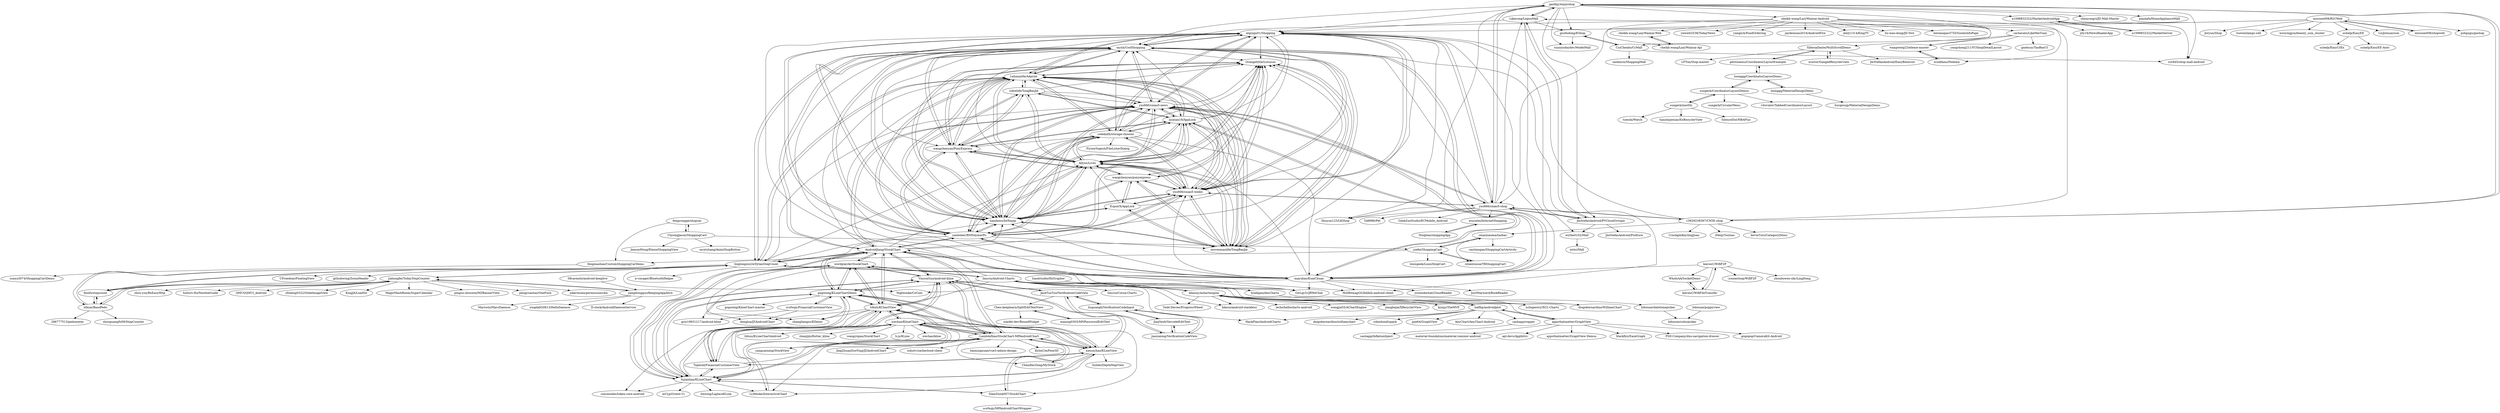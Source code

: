 digraph G {
"gaolhjy/enjoyshop" -> "Likeyong/LegouMall"
"gaolhjy/enjoyshop" -> "myxh/CoolShopping"
"gaolhjy/enjoyshop" -> "CuiChenbo/CcMall"
"gaolhjy/enjoyshop" -> "yxs666/cniao5-shop"
"gaolhjy/enjoyshop" -> "15829238397/CN5E-shop"
"gaolhjy/enjoyshop" -> "atguigu01/Shopping"
"gaolhjy/enjoyshop" -> "zss945/shop-mall-android"
"gaolhjy/enjoyshop" -> "sunnnydaydev/ModelMall"
"gaolhjy/enjoyshop" -> "a1098832322/MarketAndroidApp"
"gaolhjy/enjoyshop" -> "JmStefanAndroid/PVCloudGroupn"
"gaolhjy/enjoyshop" -> "Shuyun123/LKShop" ["e"=1]
"gaolhjy/enjoyshop" -> "chenyongci/JD-Mall-Master" ["e"=1]
"gaolhjy/enjoyshop" -> "pandafa/HomeApplianceMall"
"gaolhjy/enjoyshop" -> "cheikh-wang/LazyWaimai-Android"
"gaolhjy/enjoyshop" -> "guofudong/EShop"
"jiahongfei/TodayStepCounter" -> "linglongxin24/DylanStepCount"
"jiahongfei/TodayStepCounter" -> "finnfu/stepcount"
"jiahongfei/TodayStepCounter" -> "xfmax/BasePedo"
"jiahongfei/TodayStepCounter" -> "pengyuantao/OnePush" ["e"=1]
"jiahongfei/TodayStepCounter" -> "jiangdongguo/KeepingAppAlive"
"jiahongfei/TodayStepCounter" -> "jokermonn/permissions4m" ["e"=1]
"jiahongfei/TodayStepCounter" -> "zhou-you/RxEasyHttp" ["e"=1]
"jiahongfei/TodayStepCounter" -> "huburt-Hu/NewbieGuide" ["e"=1]
"jiahongfei/TodayStepCounter" -> "QMUI/QMUI_Android" ["e"=1]
"jiahongfei/TodayStepCounter" -> "sfsheng0322/GlideImageView" ["e"=1]
"jiahongfei/TodayStepCounter" -> "KingJA/LoadSir" ["e"=1]
"jiahongfei/TodayStepCounter" -> "MagicMashRoom/SuperCalendar" ["e"=1]
"jiahongfei/TodayStepCounter" -> "pinguo-zhouwei/MZBannerView" ["e"=1]
"loonggg/MaterialDesignDemo" -> "loonggg/CoordinatorLayoutDemo"
"loonggg/MaterialDesignDemo" -> "burgessjp/MaterialDesignDemo" ["e"=1]
"ChyengJason/ShoppingCart" -> "fengyongge/shopcar"
"ChyengJason/ShoppingCart" -> "mcxtzhang/AnimShopButton" ["e"=1]
"ChyengJason/ShoppingCart" -> "JeasonWong/ElemeShoppingView" ["e"=1]
"ChyengJason/ShoppingCart" -> "joefei/ShoppingCart"
"myxh/CoolShopping" -> "yxs666/cniao5-news"
"myxh/CoolShopping" -> "atguigu01/Shopping"
"myxh/CoolShopping" -> "mayubao/KuaiChuan"
"myxh/CoolShopping" -> "LehmanHe/A4print"
"myxh/CoolShopping" -> "yxs666/cniao5-weibo"
"myxh/CoolShopping" -> "yanbober/RNPolymerPo"
"myxh/CoolShopping" -> "movexmanlife/TongBanJie"
"myxh/CoolShopping" -> "tiandawu/IotXmpp"
"myxh/CoolShopping" -> "HotBitmapGG/bilibili-android-client" ["e"=1]
"myxh/CoolShopping" -> "Allyns/Lives"
"myxh/CoolShopping" -> "GitLqr/LQRWeChat" ["e"=1]
"myxh/CoolShopping" -> "AndroidJiang/StockChart"
"myxh/CoolShopping" -> "wangchenyan/PonyExpress"
"myxh/CoolShopping" -> "linglongxin24/DylanStepCount"
"myxh/CoolShopping" -> "Orangelittle/Liwusuo"
"VinsonGuo/android-kline" -> "gogooing/KLineChartDemo"
"VinsonGuo/android-kline" -> "tifezh/KChartView"
"VinsonGuo/android-kline" -> "LambdaXiao/StockChart-MPAndroidChart"
"VinsonGuo/android-kline" -> "xiesuichao/KLineView"
"VinsonGuo/android-kline" -> "fujianlian/KLineChart"
"VinsonGuo/android-kline" -> "Tophold/FinancialCustomerView"
"VinsonGuo/android-kline" -> "wordplat/ikvStockChart"
"VinsonGuo/android-kline" -> "AndroidJiang/StockChart"
"VinsonGuo/android-kline" -> "JackTuoTuo/VerificationCodeView"
"ddanny/achartengine" -> "limccn/Android-Charts"
"ddanny/achartengine" -> "kymjs/TheMVP" ["e"=1]
"ddanny/achartengine" -> "halfhp/androidplot"
"ddanny/achartengine" -> "kikoso/android-stackblur" ["e"=1]
"ddanny/achartengine" -> "xcltapestry/XCL-Charts" ["e"=1]
"ddanny/achartengine" -> "lecho/hellocharts-android" ["e"=1]
"ddanny/achartengine" -> "diogobernardino/WilliamChart" ["e"=1]
"ddanny/achartengine" -> "Todd-Davies/ProgressWheel" ["e"=1]
"ddanny/achartengine" -> "wangjia55/AChartEngine"
"ddanny/achartengine" -> "jianghejie/XRecyclerView" ["e"=1]
"joefei/ShoppingCart" -> "zilianliuxue/TBShoppingCart"
"joefei/ShoppingCart" -> "cmazxiaoma/taobao"
"joefei/ShoppingCart" -> "louisgeek/LouisShopCart"
"joefei/ShoppingCart" -> "fengmaolian/CustomShoppingCarDemo"
"limccn/Android-Charts" -> "HackPlan/AndroidCharts" ["e"=1]
"limccn/Android-Charts" -> "ddanny/achartengine"
"limccn/Android-Charts" -> "xcltapestry/XCL-Charts" ["e"=1]
"limccn/Android-Charts" -> "AndroidJiang/StockChart"
"limccn/Android-Charts" -> "wordplat/ikvStockChart"
"limccn/Android-Charts" -> "Todd-Davies/ProgressWheel" ["e"=1]
"limccn/Android-Charts" -> "limccn/Cocoa-Charts" ["e"=1]
"limccn/Android-Charts" -> "bradipao/desCharts"
"limccn/Android-Charts" -> "tifezh/KChartView"
"limccn/Android-Charts" -> "kikoso/android-stackblur" ["e"=1]
"limccn/Android-Charts" -> "diogobernardino/WilliamChart" ["e"=1]
"limccn/Android-Charts" -> "gogooing/KLineChartDemo"
"wordplat/ikvStockChart" -> "gogooing/KLineChartDemo"
"wordplat/ikvStockChart" -> "tifezh/KChartView"
"wordplat/ikvStockChart" -> "VinsonGuo/android-kline"
"wordplat/ikvStockChart" -> "fujianlian/KLineChart"
"wordplat/ikvStockChart" -> "zhangliangzs/KDemo"
"wordplat/ikvStockChart" -> "donglua/JZAndroidChart" ["e"=1]
"wordplat/ikvStockChart" -> "AndroidJiang/StockChart"
"wordplat/ikvStockChart" -> "limccn/Android-Charts"
"yxs666/cniao5-news" -> "yxs666/cniao5-weibo"
"yxs666/cniao5-news" -> "myxh/CoolShopping"
"yxs666/cniao5-news" -> "LehmanHe/A4print"
"yxs666/cniao5-news" -> "tiandawu/IotXmpp"
"yxs666/cniao5-news" -> "Allyns/Lives"
"yxs666/cniao5-news" -> "movexmanlife/TongBanJie"
"yxs666/cniao5-news" -> "Orangelittle/Liwusuo"
"yxs666/cniao5-news" -> "yanbober/RNPolymerPo"
"yxs666/cniao5-news" -> "mayubao/KuaiChuan"
"yxs666/cniao5-news" -> "atguigu01/Shopping"
"yxs666/cniao5-news" -> "wangchenyan/PonyExpress"
"yxs666/cniao5-news" -> "codekidX/storage-chooser"
"yxs666/cniao5-news" -> "yxs666/cniao5-shop"
"yxs666/cniao5-news" -> "AndroidJiang/StockChart"
"yxs666/cniao5-news" -> "lizixian18/AppLock"
"yxs666/cniao5-weibo" -> "yxs666/cniao5-news"
"yxs666/cniao5-weibo" -> "tiandawu/IotXmpp"
"yxs666/cniao5-weibo" -> "Allyns/Lives"
"yxs666/cniao5-weibo" -> "Orangelittle/Liwusuo"
"yxs666/cniao5-weibo" -> "LehmanHe/A4print"
"yxs666/cniao5-weibo" -> "movexmanlife/TongBanJie"
"yxs666/cniao5-weibo" -> "yxs666/cniao5-shop"
"yxs666/cniao5-weibo" -> "wangchenyan/PonyExpress"
"yxs666/cniao5-weibo" -> "wangchenyan/ponyexpress"
"yxs666/cniao5-weibo" -> "yanbober/RNPolymerPo"
"yxs666/cniao5-weibo" -> "myxh/CoolShopping"
"yxs666/cniao5-weibo" -> "lizixian18/AppLock"
"yxs666/cniao5-weibo" -> "codekidX/storage-chooser"
"yxs666/cniao5-weibo" -> "atguigu01/Shopping"
"yxs666/cniao5-weibo" -> "EspoirX/AppLock"
"yanbober/RNPolymerPo" -> "LehmanHe/A4print"
"yanbober/RNPolymerPo" -> "yxs666/cniao5-news"
"yanbober/RNPolymerPo" -> "tiandawu/IotXmpp"
"yanbober/RNPolymerPo" -> "Allyns/Lives"
"yanbober/RNPolymerPo" -> "yxs666/cniao5-weibo"
"yanbober/RNPolymerPo" -> "myxh/CoolShopping"
"yanbober/RNPolymerPo" -> "Orangelittle/Liwusuo"
"yanbober/RNPolymerPo" -> "mayubao/KuaiChuan"
"yanbober/RNPolymerPo" -> "movexmanlife/TongBanJie"
"yanbober/RNPolymerPo" -> "wangchenyan/PonyExpress"
"yanbober/RNPolymerPo" -> "codekidX/storage-chooser"
"yanbober/RNPolymerPo" -> "lizixian18/AppLock"
"yanbober/RNPolymerPo" -> "AndroidJiang/StockChart"
"yanbober/RNPolymerPo" -> "linglongxin24/DylanStepCount"
"yanbober/RNPolymerPo" -> "atguigu01/Shopping"
"08carmelo/android-keeplive" -> "jiangdongguo/KeepingAppAlive"
"sungerk/meiShi" -> "SilenceDut/NBAPlus" ["e"=1]
"sungerk/meiShi" -> "sungerk/CoordinatorLayoutDemos"
"sungerk/meiShi" -> "tuesda/Watch" ["e"=1]
"sungerk/meiShi" -> "tianzhijiexian/ExRecyclerView" ["e"=1]
"Tophold/FinancialCustomerView" -> "VinsonGuo/android-kline"
"Tophold/FinancialCustomerView" -> "xiesuichao/KLineView"
"Tophold/FinancialCustomerView" -> "fujianlian/KLineChart"
"Tophold/FinancialCustomerView" -> "tifezh/KChartView"
"Tophold/FinancialCustomerView" -> "LambdaXiao/StockChart-MPAndroidChart"
"Tophold/FinancialCustomerView" -> "gogooing/KLineChartDemo"
"atguigu01/Shopping" -> "myxh/CoolShopping"
"atguigu01/Shopping" -> "yxs666/cniao5-news"
"atguigu01/Shopping" -> "LehmanHe/A4print"
"atguigu01/Shopping" -> "tiandawu/IotXmpp"
"atguigu01/Shopping" -> "Allyns/Lives"
"atguigu01/Shopping" -> "yxs666/cniao5-weibo"
"atguigu01/Shopping" -> "Orangelittle/Liwusuo"
"atguigu01/Shopping" -> "movexmanlife/TongBanJie"
"atguigu01/Shopping" -> "yanbober/RNPolymerPo"
"atguigu01/Shopping" -> "wangchenyan/PonyExpress"
"atguigu01/Shopping" -> "mayubao/KuaiChuan"
"atguigu01/Shopping" -> "codekidX/storage-chooser"
"atguigu01/Shopping" -> "yxs666/cniao5-shop"
"atguigu01/Shopping" -> "GitLqr/LQRWeChat" ["e"=1]
"atguigu01/Shopping" -> "Shuyun123/LKShop" ["e"=1]
"yxs666/cniao5-shop" -> "yxs666/cniao5-weibo"
"yxs666/cniao5-shop" -> "yxs666/cniao5-news"
"yxs666/cniao5-shop" -> "Shuyun123/LKShop" ["e"=1]
"yxs666/cniao5-shop" -> "atguigu01/Shopping"
"yxs666/cniao5-shop" -> "JmStefanAndroid/PVCloudGroupn"
"yxs666/cniao5-shop" -> "myxh/CoolShopping"
"yxs666/cniao5-shop" -> "gaolhjy/enjoyshop"
"yxs666/cniao5-shop" -> "548986/Pet" ["e"=1]
"yxs666/cniao5-shop" -> "GeekZooStudio/ECMobile_Android" ["e"=1]
"yxs666/cniao5-shop" -> "wuyinlei/InternetShopping"
"yxs666/cniao5-shop" -> "15829238397/CN5E-shop"
"yxs666/cniao5-shop" -> "Likeyong/LegouMall"
"mayubao/KuaiChuan" -> "yxs666/cniao5-news"
"mayubao/KuaiChuan" -> "myxh/CoolShopping"
"mayubao/KuaiChuan" -> "linglongxin24/DylanStepCount"
"mayubao/KuaiChuan" -> "HotBitmapGG/bilibili-android-client" ["e"=1]
"mayubao/KuaiChuan" -> "yanbober/RNPolymerPo"
"mayubao/KuaiChuan" -> "GitLqr/LQRWeChat" ["e"=1]
"mayubao/KuaiChuan" -> "youlookwhat/CloudReader" ["e"=1]
"mayubao/KuaiChuan" -> "LehmanHe/A4print"
"mayubao/KuaiChuan" -> "tiandawu/IotXmpp"
"mayubao/KuaiChuan" -> "yxs666/cniao5-weibo"
"mayubao/KuaiChuan" -> "Nightonke/CoCoin" ["e"=1]
"mayubao/KuaiChuan" -> "Allyns/Lives"
"mayubao/KuaiChuan" -> "AndroidJiang/StockChart"
"mayubao/KuaiChuan" -> "lizixian18/AppLock"
"mayubao/KuaiChuan" -> "JustWayward/BookReader" ["e"=1]
"ushelp/EasyEE" -> "ushelp/EasyEE-Auto"
"ushelp/EasyEE" -> "ushelp/EasyUIEx"
"jiangdongguo/KeepingAppAlive" -> "xingda920813/HelloDaemon" ["e"=1]
"jiangdongguo/KeepingAppAlive" -> "jiahongfei/TodayStepCounter"
"jiangdongguo/KeepingAppAlive" -> "D-clock/AndroidDaemonService" ["e"=1]
"jiangdongguo/KeepingAppAlive" -> "Marswin/MarsDaemon" ["e"=1]
"tifezh/KChartView" -> "fujianlian/KLineChart"
"tifezh/KChartView" -> "VinsonGuo/android-kline"
"tifezh/KChartView" -> "AndroidJiang/StockChart"
"tifezh/KChartView" -> "gogooing/KLineChartDemo"
"tifezh/KChartView" -> "LambdaXiao/StockChart-MPAndroidChart"
"tifezh/KChartView" -> "xiesuichao/KLineView"
"tifezh/KChartView" -> "wordplat/ikvStockChart"
"tifezh/KChartView" -> "icechao/KlineChart"
"tifezh/KChartView" -> "donglua/JZAndroidChart" ["e"=1]
"tifezh/KChartView" -> "Tophold/FinancialCustomerView"
"tifezh/KChartView" -> "consenlabs/token-core-android" ["e"=1]
"tifezh/KChartView" -> "zhangliangzs/KDemo"
"xiesuichao/KLineView" -> "fujianlian/KLineChart"
"xiesuichao/KLineView" -> "LambdaXiao/StockChart-MPAndroidChart"
"xiesuichao/KLineView" -> "icechao/KlineChart"
"xiesuichao/KLineView" -> "VinsonGuo/android-kline"
"xiesuichao/KLineView" -> "tifezh/KChartView"
"xiesuichao/KLineView" -> "LLWenke/InteractiveChart"
"xiesuichao/KLineView" -> "gogooing/KLineChartDemo"
"xiesuichao/KLineView" -> "liulilei/DepthMapView"
"xiesuichao/KLineView" -> "Tophold/FinancialCustomerView"
"xiesuichao/KLineView" -> "ChandlerZeng/MyStock"
"SiberiaDante/MultiScrollDemo" -> "JmStefanAndroid/EasyBehavior" ["e"=1]
"SiberiaDante/MultiScrollDemo" -> "LPTim/Stop-master"
"SiberiaDante/MultiScrollDemo" -> "gdutxiaoxu/CoordinatorLayoutExample"
"SiberiaDante/MultiScrollDemo" -> "wustor/GangedRecyclerview"
"xfmax/BasePedo" -> "linglongxin24/DylanStepCount"
"xfmax/BasePedo" -> "jiahongfei/TodayStepCounter"
"xfmax/BasePedo" -> "finnfu/stepcount"
"xfmax/BasePedo" -> "zhouguangfu09/StepCounter" ["e"=1]
"xfmax/BasePedo" -> "296777513/pedometer" ["e"=1]
"linglongxin24/DylanStepCount" -> "jiahongfei/TodayStepCounter"
"linglongxin24/DylanStepCount" -> "xfmax/BasePedo"
"linglongxin24/DylanStepCount" -> "mayubao/KuaiChuan"
"linglongxin24/DylanStepCount" -> "myxh/CoolShopping"
"linglongxin24/DylanStepCount" -> "LehmanHe/A4print"
"linglongxin24/DylanStepCount" -> "yxs666/cniao5-news"
"linglongxin24/DylanStepCount" -> "GitLqr/LQRWeChat" ["e"=1]
"linglongxin24/DylanStepCount" -> "Nightonke/CoCoin" ["e"=1]
"linglongxin24/DylanStepCount" -> "a-voyager/BluetoothHelper" ["e"=1]
"linglongxin24/DylanStepCount" -> "finnfu/stepcount"
"linglongxin24/DylanStepCount" -> "HotBitmapGG/bilibili-android-client" ["e"=1]
"linglongxin24/DylanStepCount" -> "UFreedom/FloatingView" ["e"=1]
"linglongxin24/DylanStepCount" -> "githubwing/ZoomHeader" ["e"=1]
"linglongxin24/DylanStepCount" -> "AndroidJiang/StockChart"
"linglongxin24/DylanStepCount" -> "tiandawu/IotXmpp"
"LehmanHe/A4print" -> "tiandawu/IotXmpp"
"LehmanHe/A4print" -> "Orangelittle/Liwusuo"
"LehmanHe/A4print" -> "Allyns/Lives"
"LehmanHe/A4print" -> "yxs666/cniao5-weibo"
"LehmanHe/A4print" -> "movexmanlife/TongBanJie"
"LehmanHe/A4print" -> "wangchenyan/PonyExpress"
"LehmanHe/A4print" -> "yxs666/cniao5-news"
"LehmanHe/A4print" -> "yanbober/RNPolymerPo"
"LehmanHe/A4print" -> "robotlife/TongBanJie"
"LehmanHe/A4print" -> "myxh/CoolShopping"
"LehmanHe/A4print" -> "lizixian18/AppLock"
"LehmanHe/A4print" -> "wangchenyan/ponyexpress"
"LehmanHe/A4print" -> "codekidX/storage-chooser"
"LehmanHe/A4print" -> "atguigu01/Shopping"
"LehmanHe/A4print" -> "linglongxin24/DylanStepCount"
"Ninghan/shoppingApp" -> "wuyinlei/InternetShopping"
"fengmaolian/CustomShoppingCarDemo" -> "sunxu3074/ShoppingCartDemo"
"mission008/B2CWeb" -> "mission008/shopweb"
"mission008/B2CWeb" -> "atguigu01/Shopping"
"mission008/B2CWeb" -> "pzhgugu/goshop" ["e"=1]
"mission008/B2CWeb" -> "Joryun/Shop" ["e"=1]
"mission008/B2CWeb" -> "yxs666/cniao5-shop"
"mission008/B2CWeb" -> "luowei/lamps-sell"
"mission008/B2CWeb" -> "ushelp/EasyEE"
"mission008/B2CWeb" -> "wosyingjun/beauty_ssm_cluster" ["e"=1]
"mission008/B2CWeb" -> "LiuJishuai/ssm" ["e"=1]
"Likeyong/LegouMall" -> "wythe0102/Mall"
"Likeyong/LegouMall" -> "gaolhjy/enjoyshop"
"Likeyong/LegouMall" -> "JmStefanAndroid/PVCloudGroupn"
"Likeyong/LegouMall" -> "guofudong/EShop"
"Likeyong/LegouMall" -> "atguigu01/Shopping"
"wustor/GangedRecyclerview" -> "SiberiaDante/MultiScrollDemo"
"15829238397/CN5E-shop" -> "atguigu01/Shopping"
"15829238397/CN5E-shop" -> "gaolhjy/enjoyshop"
"15829238397/CN5E-shop" -> "yxs666/cniao5-shop"
"15829238397/CN5E-shop" -> "Likeyong/LegouMall"
"15829238397/CN5E-shop" -> "cmazxiaoma/taobao"
"15829238397/CN5E-shop" -> "iMeiji/Toutiao" ["e"=1]
"15829238397/CN5E-shop" -> "kevinTutu/CategoryDemo"
"15829238397/CN5E-shop" -> "CrackgmKey/lingJuan" ["e"=1]
"JackTuoTuo/VerificationCodeView" -> "liuguangli/VerificationCodeInput"
"JackTuoTuo/VerificationCodeView" -> "jiaoyaning/VerificationCodeView"
"JackTuoTuo/VerificationCodeView" -> "Chen-keeplearn/SplitEditTextView"
"JackTuoTuo/VerificationCodeView" -> "VinsonGuo/android-kline"
"jiaoyaning/VerificationCodeView" -> "liuguangli/VerificationCodeInput"
"jiaoyaning/VerificationCodeView" -> "JackTuoTuo/VerificationCodeView"
"jiaoyaning/VerificationCodeView" -> "JingYeoh/VercodeEditText"
"liuguangli/VerificationCodeInput" -> "JackTuoTuo/VerificationCodeView"
"liuguangli/VerificationCodeInput" -> "jiaoyaning/VerificationCodeView"
"liuguangli/VerificationCodeInput" -> "JingYeoh/VercodeEditText"
"wangweiqi23/eleme-master" -> "wudifamo/Neleme"
"tiandawu/IotXmpp" -> "Orangelittle/Liwusuo"
"tiandawu/IotXmpp" -> "Allyns/Lives"
"tiandawu/IotXmpp" -> "LehmanHe/A4print"
"tiandawu/IotXmpp" -> "yxs666/cniao5-weibo"
"tiandawu/IotXmpp" -> "movexmanlife/TongBanJie"
"tiandawu/IotXmpp" -> "wangchenyan/PonyExpress"
"tiandawu/IotXmpp" -> "yxs666/cniao5-news"
"tiandawu/IotXmpp" -> "wangchenyan/ponyexpress"
"tiandawu/IotXmpp" -> "robotlife/TongBanJie"
"tiandawu/IotXmpp" -> "lizixian18/AppLock"
"tiandawu/IotXmpp" -> "yanbober/RNPolymerPo"
"tiandawu/IotXmpp" -> "codekidX/storage-chooser"
"tiandawu/IotXmpp" -> "EspoirX/AppLock"
"tiandawu/IotXmpp" -> "myxh/CoolShopping"
"tiandawu/IotXmpp" -> "atguigu01/Shopping"
"AndroidJiang/StockChart" -> "tifezh/KChartView"
"AndroidJiang/StockChart" -> "myxh/CoolShopping"
"AndroidJiang/StockChart" -> "gogooing/KLineChartDemo"
"AndroidJiang/StockChart" -> "yxs666/cniao5-news"
"AndroidJiang/StockChart" -> "fujianlian/KLineChart"
"AndroidJiang/StockChart" -> "VinsonGuo/android-kline"
"AndroidJiang/StockChart" -> "LehmanHe/A4print"
"AndroidJiang/StockChart" -> "yanbober/RNPolymerPo"
"AndroidJiang/StockChart" -> "tiandawu/IotXmpp"
"AndroidJiang/StockChart" -> "linglongxin24/DylanStepCount"
"AndroidJiang/StockChart" -> "yxs666/cniao5-weibo"
"AndroidJiang/StockChart" -> "mayubao/KuaiChuan"
"AndroidJiang/StockChart" -> "LambdaXiao/StockChart-MPAndroidChart"
"AndroidJiang/StockChart" -> "wordplat/ikvStockChart"
"AndroidJiang/StockChart" -> "Allyns/Lives"
"cmazxiaoma/taobao" -> "joefei/ShoppingCart"
"cmazxiaoma/taobao" -> "caichengan/ShoppingCartActivity"
"cmazxiaoma/taobao" -> "zilianliuxue/TBShoppingCart"
"scsfwgy/FinancialCustomerView" -> "donglua/JZAndroidChart" ["e"=1]
"scsfwgy/FinancialCustomerView" -> "gzw19931217/android-kline"
"scsfwgy/FinancialCustomerView" -> "gogooing/KLineChartDemo"
"gdutxiaoxu/CoordinatorLayoutExample" -> "SiberiaDante/MultiScrollDemo"
"gdutxiaoxu/CoordinatorLayoutExample" -> "loonggg/CoordinatorLayoutDemo"
"appsthatmatter/GraphView" -> "halfhp/androidplot"
"appsthatmatter/GraphView" -> "appsthatmatter/GraphView-Demos"
"appsthatmatter/GraphView" -> "ddanny/achartengine"
"appsthatmatter/GraphView" -> "blackfizz/EazeGraph" ["e"=1]
"appsthatmatter/GraphView" -> "PSD-Company/duo-navigation-drawer" ["e"=1]
"appsthatmatter/GraphView" -> "gogopop/CameraKit-Android" ["e"=1]
"appsthatmatter/GraphView" -> "material-foundation/material-remixer-android" ["e"=1]
"appsthatmatter/GraphView" -> "apl-devs/AppIntro" ["e"=1]
"gogooing/KLineChartDemo" -> "VinsonGuo/android-kline"
"gogooing/KLineChartDemo" -> "wordplat/ikvStockChart"
"gogooing/KLineChartDemo" -> "tifezh/KChartView"
"gogooing/KLineChartDemo" -> "fujianlian/KLineChart"
"gogooing/KLineChartDemo" -> "AndroidJiang/StockChart"
"gogooing/KLineChartDemo" -> "xiesuichao/KLineView"
"gogooing/KLineChartDemo" -> "gogooing/KlineChart-master"
"gogooing/KLineChartDemo" -> "gzw19931217/android-kline"
"gogooing/KLineChartDemo" -> "LambdaXiao/StockChart-MPAndroidChart"
"gogooing/KLineChartDemo" -> "zhangliangzs/KDemo"
"gogooing/KLineChartDemo" -> "scsfwgy/FinancialCustomerView"
"gogooing/KLineChartDemo" -> "Tophold/FinancialCustomerView"
"Chen-keeplearn/SplitEditTextView" -> "maning0303/MNPasswordEditText"
"Chen-keeplearn/SplitEditTextView" -> "xiaofei-dev/RoundWidget"
"WhoIsAA/SocketDemo" -> "leavesC/WifiFileTransfer"
"guofudong/EShop" -> "CuiChenbo/CcMall"
"guofudong/EShop" -> "sunnnydaydev/ModelMall"
"mission008/shopweb" -> "mission008/B2CWeb"
"cheikh-wang/LazyWaimai-Android" -> "cheikh-wang/LazyWaimai-Web"
"cheikh-wang/LazyWaimai-Android" -> "yewei02538/TodayNews" ["e"=1]
"cheikh-wang/LazyWaimai-Android" -> "wangweiqi23/eleme-master"
"cheikh-wang/LazyWaimai-Android" -> "myxh/CoolShopping"
"cheikh-wang/LazyWaimai-Android" -> "cheikh-wang/LazyWaimai-Api"
"cheikh-wang/LazyWaimai-Android" -> "cachecats/LikeMeiTuan"
"cheikh-wang/LazyWaimai-Android" -> "wudifamo/Neleme"
"cheikh-wang/LazyWaimai-Android" -> "yangxch/FoodOrdering"
"cheikh-wang/LazyWaimai-Android" -> "jaydenxiao2016/AndroidFire" ["e"=1]
"cheikh-wang/LazyWaimai-Android" -> "jenly1314/KingTV" ["e"=1]
"cheikh-wang/LazyWaimai-Android" -> "liu-xiao-dong/JD-Test" ["e"=1]
"cheikh-wang/LazyWaimai-Android" -> "hexianqiao3755/GoodsInfoPage" ["e"=1]
"icechao/KlineChart" -> "LLWenke/InteractiveChart"
"icechao/KlineChart" -> "fujianlian/KLineChart"
"icechao/KlineChart" -> "xiesuichao/KLineView"
"icechao/KlineChart" -> "LambdaXiao/StockChart-MPAndroidChart"
"icechao/KlineChart" -> "tifezh/KChartView"
"icechao/KlineChart" -> "wangyiqian/StockChart"
"icechao/KlineChart" -> "h-js/KLine" ["e"=1]
"icechao/KlineChart" -> "icechao/kline"
"icechao/KlineChart" -> "liihuu/KLineChartAndroid"
"icechao/KlineChart" -> "SlamDunk007/StockChart"
"icechao/KlineChart" -> "yangsanning/StockView"
"icechao/KlineChart" -> "zhaojijin/flutter_kline" ["e"=1]
"codekidX/storage-chooser" -> "Allyns/Lives"
"codekidX/storage-chooser" -> "tiandawu/IotXmpp"
"codekidX/storage-chooser" -> "LehmanHe/A4print"
"codekidX/storage-chooser" -> "Orangelittle/Liwusuo"
"codekidX/storage-chooser" -> "yxs666/cniao5-weibo"
"codekidX/storage-chooser" -> "yxs666/cniao5-news"
"codekidX/storage-chooser" -> "lizixian18/AppLock"
"codekidX/storage-chooser" -> "movexmanlife/TongBanJie"
"codekidX/storage-chooser" -> "wangchenyan/PonyExpress"
"codekidX/storage-chooser" -> "yanbober/RNPolymerPo"
"codekidX/storage-chooser" -> "myxh/CoolShopping"
"codekidX/storage-chooser" -> "atguigu01/Shopping"
"codekidX/storage-chooser" -> "FirzenYogesh/FileListerDialog" ["e"=1]
"codekidX/storage-chooser" -> "mayubao/KuaiChuan"
"codekidX/storage-chooser" -> "linglongxin24/DylanStepCount"
"wudifamo/Neleme" -> "wangweiqi23/eleme-master"
"wangchenyan/PonyExpress" -> "Orangelittle/Liwusuo"
"wangchenyan/PonyExpress" -> "Allyns/Lives"
"wangchenyan/PonyExpress" -> "tiandawu/IotXmpp"
"wangchenyan/PonyExpress" -> "LehmanHe/A4print"
"wangchenyan/PonyExpress" -> "robotlife/TongBanJie"
"wangchenyan/PonyExpress" -> "yxs666/cniao5-weibo"
"wangchenyan/PonyExpress" -> "lizixian18/AppLock"
"wangchenyan/PonyExpress" -> "yxs666/cniao5-news"
"wangchenyan/PonyExpress" -> "yanbober/RNPolymerPo"
"wangchenyan/PonyExpress" -> "myxh/CoolShopping"
"SlamDunk007/StockChart" -> "LambdaXiao/StockChart-MPAndroidChart"
"SlamDunk007/StockChart" -> "fujianlian/KLineChart"
"SlamDunk007/StockChart" -> "scsfwgy/MPAndroidChartWrapper"
"finnfu/stepcount" -> "jiahongfei/TodayStepCounter"
"finnfu/stepcount" -> "xfmax/BasePedo"
"finnfu/stepcount" -> "linglongxin24/DylanStepCount"
"a1098832322/MarketAndroidApp" -> "a1098832322/MarketServer"
"a1098832322/MarketAndroidApp" -> "zss945/shop-mall-android"
"a1098832322/MarketAndroidApp" -> "jity16/NewsReaderApp"
"lizixian18/AppLock" -> "Orangelittle/Liwusuo"
"lizixian18/AppLock" -> "Allyns/Lives"
"lizixian18/AppLock" -> "tiandawu/IotXmpp"
"lizixian18/AppLock" -> "wangchenyan/PonyExpress"
"lizixian18/AppLock" -> "LehmanHe/A4print"
"lizixian18/AppLock" -> "yxs666/cniao5-weibo"
"lizixian18/AppLock" -> "codekidX/storage-chooser"
"lizixian18/AppLock" -> "robotlife/TongBanJie"
"lizixian18/AppLock" -> "movexmanlife/TongBanJie"
"lizixian18/AppLock" -> "yxs666/cniao5-news"
"lizixian18/AppLock" -> "yanbober/RNPolymerPo"
"lizixian18/AppLock" -> "mayubao/KuaiChuan"
"lizixian18/AppLock" -> "myxh/CoolShopping"
"lizixian18/AppLock" -> "atguigu01/Shopping"
"fujianlian/KLineChart" -> "tifezh/KChartView"
"fujianlian/KLineChart" -> "LambdaXiao/StockChart-MPAndroidChart"
"fujianlian/KLineChart" -> "xiesuichao/KLineView"
"fujianlian/KLineChart" -> "icechao/KlineChart"
"fujianlian/KLineChart" -> "VinsonGuo/android-kline"
"fujianlian/KLineChart" -> "gogooing/KLineChartDemo"
"fujianlian/KLineChart" -> "AndroidJiang/StockChart"
"fujianlian/KLineChart" -> "wordplat/ikvStockChart"
"fujianlian/KLineChart" -> "limxing/LaplaceKLine" ["e"=1]
"fujianlian/KLineChart" -> "SlamDunk007/StockChart"
"fujianlian/KLineChart" -> "LLWenke/InteractiveChart"
"fujianlian/KLineChart" -> "Tophold/FinancialCustomerView"
"fujianlian/KLineChart" -> "mCyp/Orient-Ui" ["e"=1]
"fujianlian/KLineChart" -> "consenlabs/token-core-android" ["e"=1]
"maning0303/MNPasswordEditText" -> "Chen-keeplearn/SplitEditTextView"
"loonggg/CoordinatorLayoutDemo" -> "sungerk/CoordinatorLayoutDemos"
"loonggg/CoordinatorLayoutDemo" -> "gdutxiaoxu/CoordinatorLayoutExample"
"loonggg/CoordinatorLayoutDemo" -> "loonggg/MaterialDesignDemo"
"LambdaXiao/StockChart-MPAndroidChart" -> "fujianlian/KLineChart"
"LambdaXiao/StockChart-MPAndroidChart" -> "xiesuichao/KLineView"
"LambdaXiao/StockChart-MPAndroidChart" -> "VinsonGuo/android-kline"
"LambdaXiao/StockChart-MPAndroidChart" -> "tifezh/KChartView"
"LambdaXiao/StockChart-MPAndroidChart" -> "SlamDunk007/StockChart"
"LambdaXiao/StockChart-MPAndroidChart" -> "icechao/KlineChart"
"LambdaXiao/StockChart-MPAndroidChart" -> "AndroidJiang/StockChart"
"LambdaXiao/StockChart-MPAndroidChart" -> "gogooing/KLineChartDemo"
"LambdaXiao/StockChart-MPAndroidChart" -> "JingZhuanDuoYing/JZAndroidChart"
"LambdaXiao/StockChart-MPAndroidChart" -> "yangsanning/StockView"
"LambdaXiao/StockChart-MPAndroidChart" -> "sohutv/cachecloud-client" ["e"=1]
"LambdaXiao/StockChart-MPAndroidChart" -> "baimingxuan/vue3-admin-design" ["e"=1]
"LambdaXiao/StockChart-MPAndroidChart" -> "KylinC/mPose3D" ["e"=1]
"LambdaXiao/StockChart-MPAndroidChart" -> "ChandlerZeng/MyStock"
"LambdaXiao/StockChart-MPAndroidChart" -> "LLWenke/InteractiveChart"
"JingYeoh/VercodeEditText" -> "liuguangli/VerificationCodeInput"
"JingYeoh/VercodeEditText" -> "jiaoyaning/VerificationCodeView"
"CuiChenbo/CcMall" -> "guofudong/EShop"
"CuiChenbo/CcMall" -> "zss945/shop-mall-android"
"CuiChenbo/CcMall" -> "sankincn/ShoppingMall"
"fengyongge/shopcar" -> "ChyengJason/ShoppingCart"
"fengyongge/shopcar" -> "fengmaolian/CustomShoppingCarDemo"
"JmStefanAndroid/PVCloudGroupn" -> "JmStefanAndroid/Pickture"
"JmStefanAndroid/PVCloudGroupn" -> "yxs666/cniao5-shop"
"JmStefanAndroid/PVCloudGroupn" -> "atguigu01/Shopping"
"JmStefanAndroid/PVCloudGroupn" -> "Likeyong/LegouMall"
"JmStefanAndroid/PVCloudGroupn" -> "wythe0102/Mall"
"Orangelittle/Liwusuo" -> "Allyns/Lives"
"Orangelittle/Liwusuo" -> "tiandawu/IotXmpp"
"Orangelittle/Liwusuo" -> "LehmanHe/A4print"
"Orangelittle/Liwusuo" -> "wangchenyan/PonyExpress"
"Orangelittle/Liwusuo" -> "movexmanlife/TongBanJie"
"Orangelittle/Liwusuo" -> "yxs666/cniao5-weibo"
"Orangelittle/Liwusuo" -> "wangchenyan/ponyexpress"
"cachecats/LikeMeiTuan" -> "SiberiaDante/MultiScrollDemo"
"cachecats/LikeMeiTuan" -> "wangweiqi23/eleme-master"
"cachecats/LikeMeiTuan" -> "yangchong211/YCShopDetailLayout" ["e"=1]
"cachecats/LikeMeiTuan" -> "gnehsuy/TaoBaoUI"
"leavesC/WifiFileTransfer" -> "leavesC/WifiP2P"
"leavesC/WifiFileTransfer" -> "WhoIsAA/SocketDemo"
"leavesC/WifiP2P" -> "leavesC/WifiFileTransfer"
"leavesC/WifiP2P" -> "yoonerloop/WifiP2P"
"leavesC/WifiP2P" -> "WhoIsAA/SocketDemo"
"leavesC/WifiP2P" -> "mayubao/KuaiChuan"
"leavesC/WifiP2P" -> "zhoubowen-sky/LingDong" ["e"=1]
"a1098832322/MarketServer" -> "a1098832322/MarketAndroidApp"
"wythe0102/Mall" -> "mtxc/Mall"
"wuyinlei/InternetShopping" -> "Ninghan/shoppingApp"
"sungerk/CoordinatorLayoutDemos" -> "loonggg/CoordinatorLayoutDemo"
"sungerk/CoordinatorLayoutDemos" -> "sungerk/meiShi"
"sungerk/CoordinatorLayoutDemos" -> "sungerk/CircularMenu" ["e"=1]
"sungerk/CoordinatorLayoutDemos" -> "vitovalov/TabbedCoordinatorLayout" ["e"=1]
"EspoirX/AppLock" -> "wangchenyan/ponyexpress"
"EspoirX/AppLock" -> "movexmanlife/TongBanJie"
"EspoirX/AppLock" -> "tiandawu/IotXmpp"
"EspoirX/AppLock" -> "Allyns/Lives"
"EspoirX/AppLock" -> "Orangelittle/Liwusuo"
"EspoirX/AppLock" -> "yxs666/cniao5-weibo"
"wangchenyan/ponyexpress" -> "movexmanlife/TongBanJie"
"wangchenyan/ponyexpress" -> "Orangelittle/Liwusuo"
"wangchenyan/ponyexpress" -> "Allyns/Lives"
"wangchenyan/ponyexpress" -> "tiandawu/IotXmpp"
"wangchenyan/ponyexpress" -> "EspoirX/AppLock"
"wangchenyan/ponyexpress" -> "yxs666/cniao5-weibo"
"Allyns/Lives" -> "Orangelittle/Liwusuo"
"Allyns/Lives" -> "tiandawu/IotXmpp"
"Allyns/Lives" -> "yxs666/cniao5-weibo"
"Allyns/Lives" -> "LehmanHe/A4print"
"Allyns/Lives" -> "wangchenyan/PonyExpress"
"Allyns/Lives" -> "movexmanlife/TongBanJie"
"Allyns/Lives" -> "wangchenyan/ponyexpress"
"Allyns/Lives" -> "yxs666/cniao5-news"
"Allyns/Lives" -> "lizixian18/AppLock"
"Allyns/Lives" -> "robotlife/TongBanJie"
"Allyns/Lives" -> "codekidX/storage-chooser"
"Allyns/Lives" -> "yanbober/RNPolymerPo"
"robotlife/TongBanJie" -> "wangchenyan/PonyExpress"
"robotlife/TongBanJie" -> "Orangelittle/Liwusuo"
"robotlife/TongBanJie" -> "tiandawu/IotXmpp"
"robotlife/TongBanJie" -> "LehmanHe/A4print"
"robotlife/TongBanJie" -> "Allyns/Lives"
"robotlife/TongBanJie" -> "lizixian18/AppLock"
"robotlife/TongBanJie" -> "yxs666/cniao5-weibo"
"robotlife/TongBanJie" -> "yxs666/cniao5-news"
"movexmanlife/TongBanJie" -> "wangchenyan/ponyexpress"
"movexmanlife/TongBanJie" -> "Orangelittle/Liwusuo"
"movexmanlife/TongBanJie" -> "tiandawu/IotXmpp"
"movexmanlife/TongBanJie" -> "Allyns/Lives"
"movexmanlife/TongBanJie" -> "LehmanHe/A4print"
"movexmanlife/TongBanJie" -> "yxs666/cniao5-weibo"
"movexmanlife/TongBanJie" -> "yxs666/cniao5-news"
"movexmanlife/TongBanJie" -> "EspoirX/AppLock"
"movexmanlife/TongBanJie" -> "myxh/CoolShopping"
"zilianliuxue/TBShoppingCart" -> "joefei/ShoppingCart"
"cashapp/copper" -> "cashapp/InflationInject"
"halfhp/androidplot" -> "ddanny/achartengine"
"halfhp/androidplot" -> "appsthatmatter/GraphView"
"halfhp/androidplot" -> "jjoe64/GraphView" ["e"=1]
"halfhp/androidplot" -> "AnyChart/AnyChart-Android" ["e"=1]
"halfhp/androidplot" -> "diogobernardino/williamchart" ["e"=1]
"halfhp/androidplot" -> "HackPlan/AndroidCharts" ["e"=1]
"halfhp/androidplot" -> "robinhood/spark" ["e"=1]
"halfhp/androidplot" -> "cashapp/copper"
"bradipao/desCharts" -> "biboune/datetimepicker"
"LLWenke/InteractiveChart" -> "icechao/KlineChart"
"handstudio/HzGrapher" -> "bradipao/desCharts"
"biboune/poppyview" -> "biboune/colorpicker"
"cheikh-wang/LazyWaimai-Web" -> "cheikh-wang/LazyWaimai-Api"
"cheikh-wang/LazyWaimai-Api" -> "cheikh-wang/LazyWaimai-Web"
"biboune/datetimepicker" -> "biboune/colorpicker"
"gaolhjy/enjoyshop" ["l"="47.355,2.385"]
"Likeyong/LegouMall" ["l"="47.361,2.359"]
"myxh/CoolShopping" ["l"="47.288,2.334"]
"CuiChenbo/CcMall" ["l"="47.403,2.406"]
"yxs666/cniao5-shop" ["l"="47.332,2.331"]
"15829238397/CN5E-shop" ["l"="47.385,2.347"]
"atguigu01/Shopping" ["l"="47.305,2.319"]
"zss945/shop-mall-android" ["l"="47.384,2.421"]
"sunnnydaydev/ModelMall" ["l"="47.363,2.415"]
"a1098832322/MarketAndroidApp" ["l"="47.399,2.441"]
"JmStefanAndroid/PVCloudGroupn" ["l"="47.364,2.335"]
"Shuyun123/LKShop" ["l"="48.431,1.468"]
"chenyongci/JD-Mall-Master" ["l"="-33.57,-15.827"]
"pandafa/HomeApplianceMall" ["l"="47.336,2.417"]
"cheikh-wang/LazyWaimai-Android" ["l"="47.332,2.484"]
"guofudong/EShop" ["l"="47.383,2.395"]
"jiahongfei/TodayStepCounter" ["l"="47.321,2.171"]
"linglongxin24/DylanStepCount" ["l"="47.288,2.248"]
"finnfu/stepcount" ["l"="47.301,2.199"]
"xfmax/BasePedo" ["l"="47.327,2.206"]
"pengyuantao/OnePush" ["l"="48.69,1.417"]
"jiangdongguo/KeepingAppAlive" ["l"="47.341,2.116"]
"jokermonn/permissions4m" ["l"="48.718,1.381"]
"zhou-you/RxEasyHttp" ["l"="48.702,1.401"]
"huburt-Hu/NewbieGuide" ["l"="48.731,1.4"]
"QMUI/QMUI_Android" ["l"="48.739,1.277"]
"sfsheng0322/GlideImageView" ["l"="48.607,1.495"]
"KingJA/LoadSir" ["l"="48.815,1.404"]
"MagicMashRoom/SuperCalendar" ["l"="48.629,1.338"]
"pinguo-zhouwei/MZBannerView" ["l"="48.655,1.444"]
"loonggg/MaterialDesignDemo" ["l"="47.41,2.822"]
"loonggg/CoordinatorLayoutDemo" ["l"="47.428,2.794"]
"burgessjp/MaterialDesignDemo" ["l"="48.671,0.945"]
"ChyengJason/ShoppingCart" ["l"="47.602,2.377"]
"fengyongge/shopcar" ["l"="47.626,2.367"]
"mcxtzhang/AnimShopButton" ["l"="48.442,1.491"]
"JeasonWong/ElemeShoppingView" ["l"="52.161,-3.121"]
"joefei/ShoppingCart" ["l"="47.559,2.353"]
"yxs666/cniao5-news" ["l"="47.282,2.302"]
"mayubao/KuaiChuan" ["l"="47.297,2.28"]
"LehmanHe/A4print" ["l"="47.268,2.305"]
"yxs666/cniao5-weibo" ["l"="47.269,2.321"]
"yanbober/RNPolymerPo" ["l"="47.268,2.288"]
"movexmanlife/TongBanJie" ["l"="47.25,2.326"]
"tiandawu/IotXmpp" ["l"="47.26,2.315"]
"HotBitmapGG/bilibili-android-client" ["l"="48.554,1.353"]
"Allyns/Lives" ["l"="47.252,2.313"]
"GitLqr/LQRWeChat" ["l"="48.534,1.346"]
"AndroidJiang/StockChart" ["l"="47.21,2.27"]
"wangchenyan/PonyExpress" ["l"="47.27,2.333"]
"Orangelittle/Liwusuo" ["l"="47.26,2.331"]
"VinsonGuo/android-kline" ["l"="47.13,2.232"]
"gogooing/KLineChartDemo" ["l"="47.166,2.236"]
"tifezh/KChartView" ["l"="47.147,2.244"]
"LambdaXiao/StockChart-MPAndroidChart" ["l"="47.131,2.215"]
"xiesuichao/KLineView" ["l"="47.145,2.203"]
"fujianlian/KLineChart" ["l"="47.151,2.223"]
"Tophold/FinancialCustomerView" ["l"="47.166,2.211"]
"wordplat/ikvStockChart" ["l"="47.153,2.268"]
"JackTuoTuo/VerificationCodeView" ["l"="47.046,2.166"]
"ddanny/achartengine" ["l"="47.036,2.353"]
"limccn/Android-Charts" ["l"="47.102,2.295"]
"kymjs/TheMVP" ["l"="48.375,1.217"]
"halfhp/androidplot" ["l"="47.005,2.395"]
"kikoso/android-stackblur" ["l"="48.212,0.625"]
"xcltapestry/XCL-Charts" ["l"="48.494,1.167"]
"lecho/hellocharts-android" ["l"="48.465,0.886"]
"diogobernardino/WilliamChart" ["l"="48.149,0.79"]
"Todd-Davies/ProgressWheel" ["l"="48.113,0.505"]
"wangjia55/AChartEngine" ["l"="47.001,2.345"]
"jianghejie/XRecyclerView" ["l"="48.374,1.165"]
"zilianliuxue/TBShoppingCart" ["l"="47.537,2.349"]
"cmazxiaoma/taobao" ["l"="47.506,2.354"]
"louisgeek/LouisShopCart" ["l"="47.575,2.325"]
"fengmaolian/CustomShoppingCarDemo" ["l"="47.606,2.343"]
"HackPlan/AndroidCharts" ["l"="53.288,0.443"]
"limccn/Cocoa-Charts" ["l"="-49.51,0.706"]
"bradipao/desCharts" ["l"="47.015,2.286"]
"zhangliangzs/KDemo" ["l"="47.131,2.274"]
"donglua/JZAndroidChart" ["l"="48.328,2.989"]
"codekidX/storage-chooser" ["l"="47.25,2.297"]
"lizixian18/AppLock" ["l"="47.282,2.317"]
"wangchenyan/ponyexpress" ["l"="47.236,2.326"]
"EspoirX/AppLock" ["l"="47.238,2.343"]
"08carmelo/android-keeplive" ["l"="47.36,2.071"]
"sungerk/meiShi" ["l"="47.48,2.85"]
"SilenceDut/NBAPlus" ["l"="48.169,1.169"]
"sungerk/CoordinatorLayoutDemos" ["l"="47.459,2.823"]
"tuesda/Watch" ["l"="48.019,1.103"]
"tianzhijiexian/ExRecyclerView" ["l"="50.694,0.377"]
"548986/Pet" ["l"="48.512,1.59"]
"GeekZooStudio/ECMobile_Android" ["l"="-50.561,-0.218"]
"wuyinlei/InternetShopping" ["l"="47.383,2.298"]
"youlookwhat/CloudReader" ["l"="48.563,1.325"]
"Nightonke/CoCoin" ["l"="-28.257,-22.341"]
"JustWayward/BookReader" ["l"="48.437,1.301"]
"ushelp/EasyEE" ["l"="47.182,2.338"]
"ushelp/EasyEE-Auto" ["l"="47.154,2.357"]
"ushelp/EasyUIEx" ["l"="47.17,2.373"]
"xingda920813/HelloDaemon" ["l"="48.802,1.235"]
"D-clock/AndroidDaemonService" ["l"="48.611,1.092"]
"Marswin/MarsDaemon" ["l"="48.766,0.964"]
"icechao/KlineChart" ["l"="47.135,2.183"]
"consenlabs/token-core-android" ["l"="47.408,-26.641"]
"LLWenke/InteractiveChart" ["l"="47.119,2.19"]
"liulilei/DepthMapView" ["l"="47.155,2.167"]
"ChandlerZeng/MyStock" ["l"="47.103,2.219"]
"SiberiaDante/MultiScrollDemo" ["l"="47.381,2.696"]
"JmStefanAndroid/EasyBehavior" ["l"="52.493,-2.426"]
"LPTim/Stop-master" ["l"="47.371,2.727"]
"gdutxiaoxu/CoordinatorLayoutExample" ["l"="47.41,2.747"]
"wustor/GangedRecyclerview" ["l"="47.347,2.703"]
"zhouguangfu09/StepCounter" ["l"="-28.433,-22.587"]
"296777513/pedometer" ["l"="-28.448,-22.607"]
"a-voyager/BluetoothHelper" ["l"="48.472,1.345"]
"UFreedom/FloatingView" ["l"="52.262,-2.832"]
"githubwing/ZoomHeader" ["l"="48.454,1.407"]
"robotlife/TongBanJie" ["l"="47.26,2.346"]
"Ninghan/shoppingApp" ["l"="47.407,2.283"]
"sunxu3074/ShoppingCartDemo" ["l"="47.63,2.329"]
"mission008/B2CWeb" ["l"="47.25,2.258"]
"mission008/shopweb" ["l"="47.242,2.222"]
"pzhgugu/goshop" ["l"="6.718,18.487"]
"Joryun/Shop" ["l"="0.497,17.935"]
"luowei/lamps-sell" ["l"="47.256,2.199"]
"wosyingjun/beauty_ssm_cluster" ["l"="6.779,18.351"]
"LiuJishuai/ssm" ["l"="6.801,18.364"]
"wythe0102/Mall" ["l"="47.408,2.361"]
"iMeiji/Toutiao" ["l"="48.596,1.471"]
"kevinTutu/CategoryDemo" ["l"="47.432,2.339"]
"CrackgmKey/lingJuan" ["l"="14.146,-10.51"]
"liuguangli/VerificationCodeInput" ["l"="47.032,2.124"]
"jiaoyaning/VerificationCodeView" ["l"="47.014,2.14"]
"Chen-keeplearn/SplitEditTextView" ["l"="46.967,2.14"]
"JingYeoh/VercodeEditText" ["l"="47.007,2.109"]
"wangweiqi23/eleme-master" ["l"="47.349,2.548"]
"wudifamo/Neleme" ["l"="47.359,2.522"]
"caichengan/ShoppingCartActivity" ["l"="47.518,2.378"]
"scsfwgy/FinancialCustomerView" ["l"="47.197,2.198"]
"gzw19931217/android-kline" ["l"="47.19,2.171"]
"appsthatmatter/GraphView" ["l"="46.979,2.382"]
"appsthatmatter/GraphView-Demos" ["l"="46.947,2.387"]
"blackfizz/EazeGraph" ["l"="53.173,0.412"]
"PSD-Company/duo-navigation-drawer" ["l"="52.449,-2.505"]
"gogopop/CameraKit-Android" ["l"="47.995,0.942"]
"material-foundation/material-remixer-android" ["l"="50.015,-3.252"]
"apl-devs/AppIntro" ["l"="48.431,0.7"]
"gogooing/KlineChart-master" ["l"="47.114,2.255"]
"maning0303/MNPasswordEditText" ["l"="46.937,2.141"]
"xiaofei-dev/RoundWidget" ["l"="46.943,2.112"]
"WhoIsAA/SocketDemo" ["l"="47.45,2.194"]
"leavesC/WifiFileTransfer" ["l"="47.438,2.211"]
"cheikh-wang/LazyWaimai-Web" ["l"="47.302,2.485"]
"yewei02538/TodayNews" ["l"="48.481,1.487"]
"cheikh-wang/LazyWaimai-Api" ["l"="47.308,2.5"]
"cachecats/LikeMeiTuan" ["l"="47.36,2.592"]
"yangxch/FoodOrdering" ["l"="47.305,2.525"]
"jaydenxiao2016/AndroidFire" ["l"="48.457,1.379"]
"jenly1314/KingTV" ["l"="48.545,1.473"]
"liu-xiao-dong/JD-Test" ["l"="48.623,1.419"]
"hexianqiao3755/GoodsInfoPage" ["l"="51.504,0.695"]
"wangyiqian/StockChart" ["l"="47.131,2.128"]
"h-js/KLine" ["l"="-49.56,0.825"]
"icechao/kline" ["l"="47.141,2.151"]
"liihuu/KLineChartAndroid" ["l"="47.117,2.148"]
"SlamDunk007/StockChart" ["l"="47.104,2.2"]
"yangsanning/StockView" ["l"="47.107,2.17"]
"zhaojijin/flutter_kline" ["l"="-33.412,22.287"]
"FirzenYogesh/FileListerDialog" ["l"="52.505,-2.343"]
"scsfwgy/MPAndroidChartWrapper" ["l"="47.068,2.19"]
"a1098832322/MarketServer" ["l"="47.42,2.45"]
"jity16/NewsReaderApp" ["l"="47.415,2.47"]
"limxing/LaplaceKLine" ["l"="-33.457,-15.753"]
"mCyp/Orient-Ui" ["l"="48.948,1.54"]
"JingZhuanDuoYing/JZAndroidChart" ["l"="47.078,2.22"]
"sohutv/cachecloud-client" ["l"="-24.823,23.12"]
"baimingxuan/vue3-admin-design" ["l"="-24.832,23.116"]
"KylinC/mPose3D" ["l"="-24.818,23.135"]
"sankincn/ShoppingMall" ["l"="47.434,2.415"]
"JmStefanAndroid/Pickture" ["l"="47.405,2.318"]
"yangchong211/YCShopDetailLayout" ["l"="48.983,1.659"]
"gnehsuy/TaoBaoUI" ["l"="47.384,2.619"]
"leavesC/WifiP2P" ["l"="47.407,2.216"]
"yoonerloop/WifiP2P" ["l"="47.419,2.183"]
"zhoubowen-sky/LingDong" ["l"="50.151,0.227"]
"mtxc/Mall" ["l"="47.439,2.37"]
"sungerk/CircularMenu" ["l"="50.31,-1.67"]
"vitovalov/TabbedCoordinatorLayout" ["l"="50.432,0.127"]
"cashapp/copper" ["l"="46.973,2.442"]
"cashapp/InflationInject" ["l"="46.951,2.47"]
"jjoe64/GraphView" ["l"="48.072,0.371"]
"AnyChart/AnyChart-Android" ["l"="52.651,-2.637"]
"diogobernardino/williamchart" ["l"="51.353,-5.028"]
"robinhood/spark" ["l"="52.4,-2.704"]
"biboune/datetimepicker" ["l"="46.964,2.271"]
"handstudio/HzGrapher" ["l"="46.981,2.295"]
"biboune/poppyview" ["l"="46.906,2.267"]
"biboune/colorpicker" ["l"="46.932,2.268"]
}